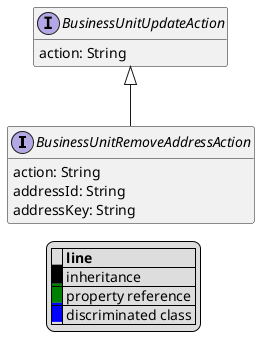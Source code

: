@startuml

hide empty fields
hide empty methods
legend
|= |= line |
|<back:black>   </back>| inheritance |
|<back:green>   </back>| property reference |
|<back:blue>   </back>| discriminated class |
endlegend
interface BusinessUnitRemoveAddressAction [[BusinessUnitRemoveAddressAction.svg]] extends BusinessUnitUpdateAction {
    action: String
    addressId: String
    addressKey: String
}
interface BusinessUnitUpdateAction [[BusinessUnitUpdateAction.svg]]  {
    action: String
}





@enduml
